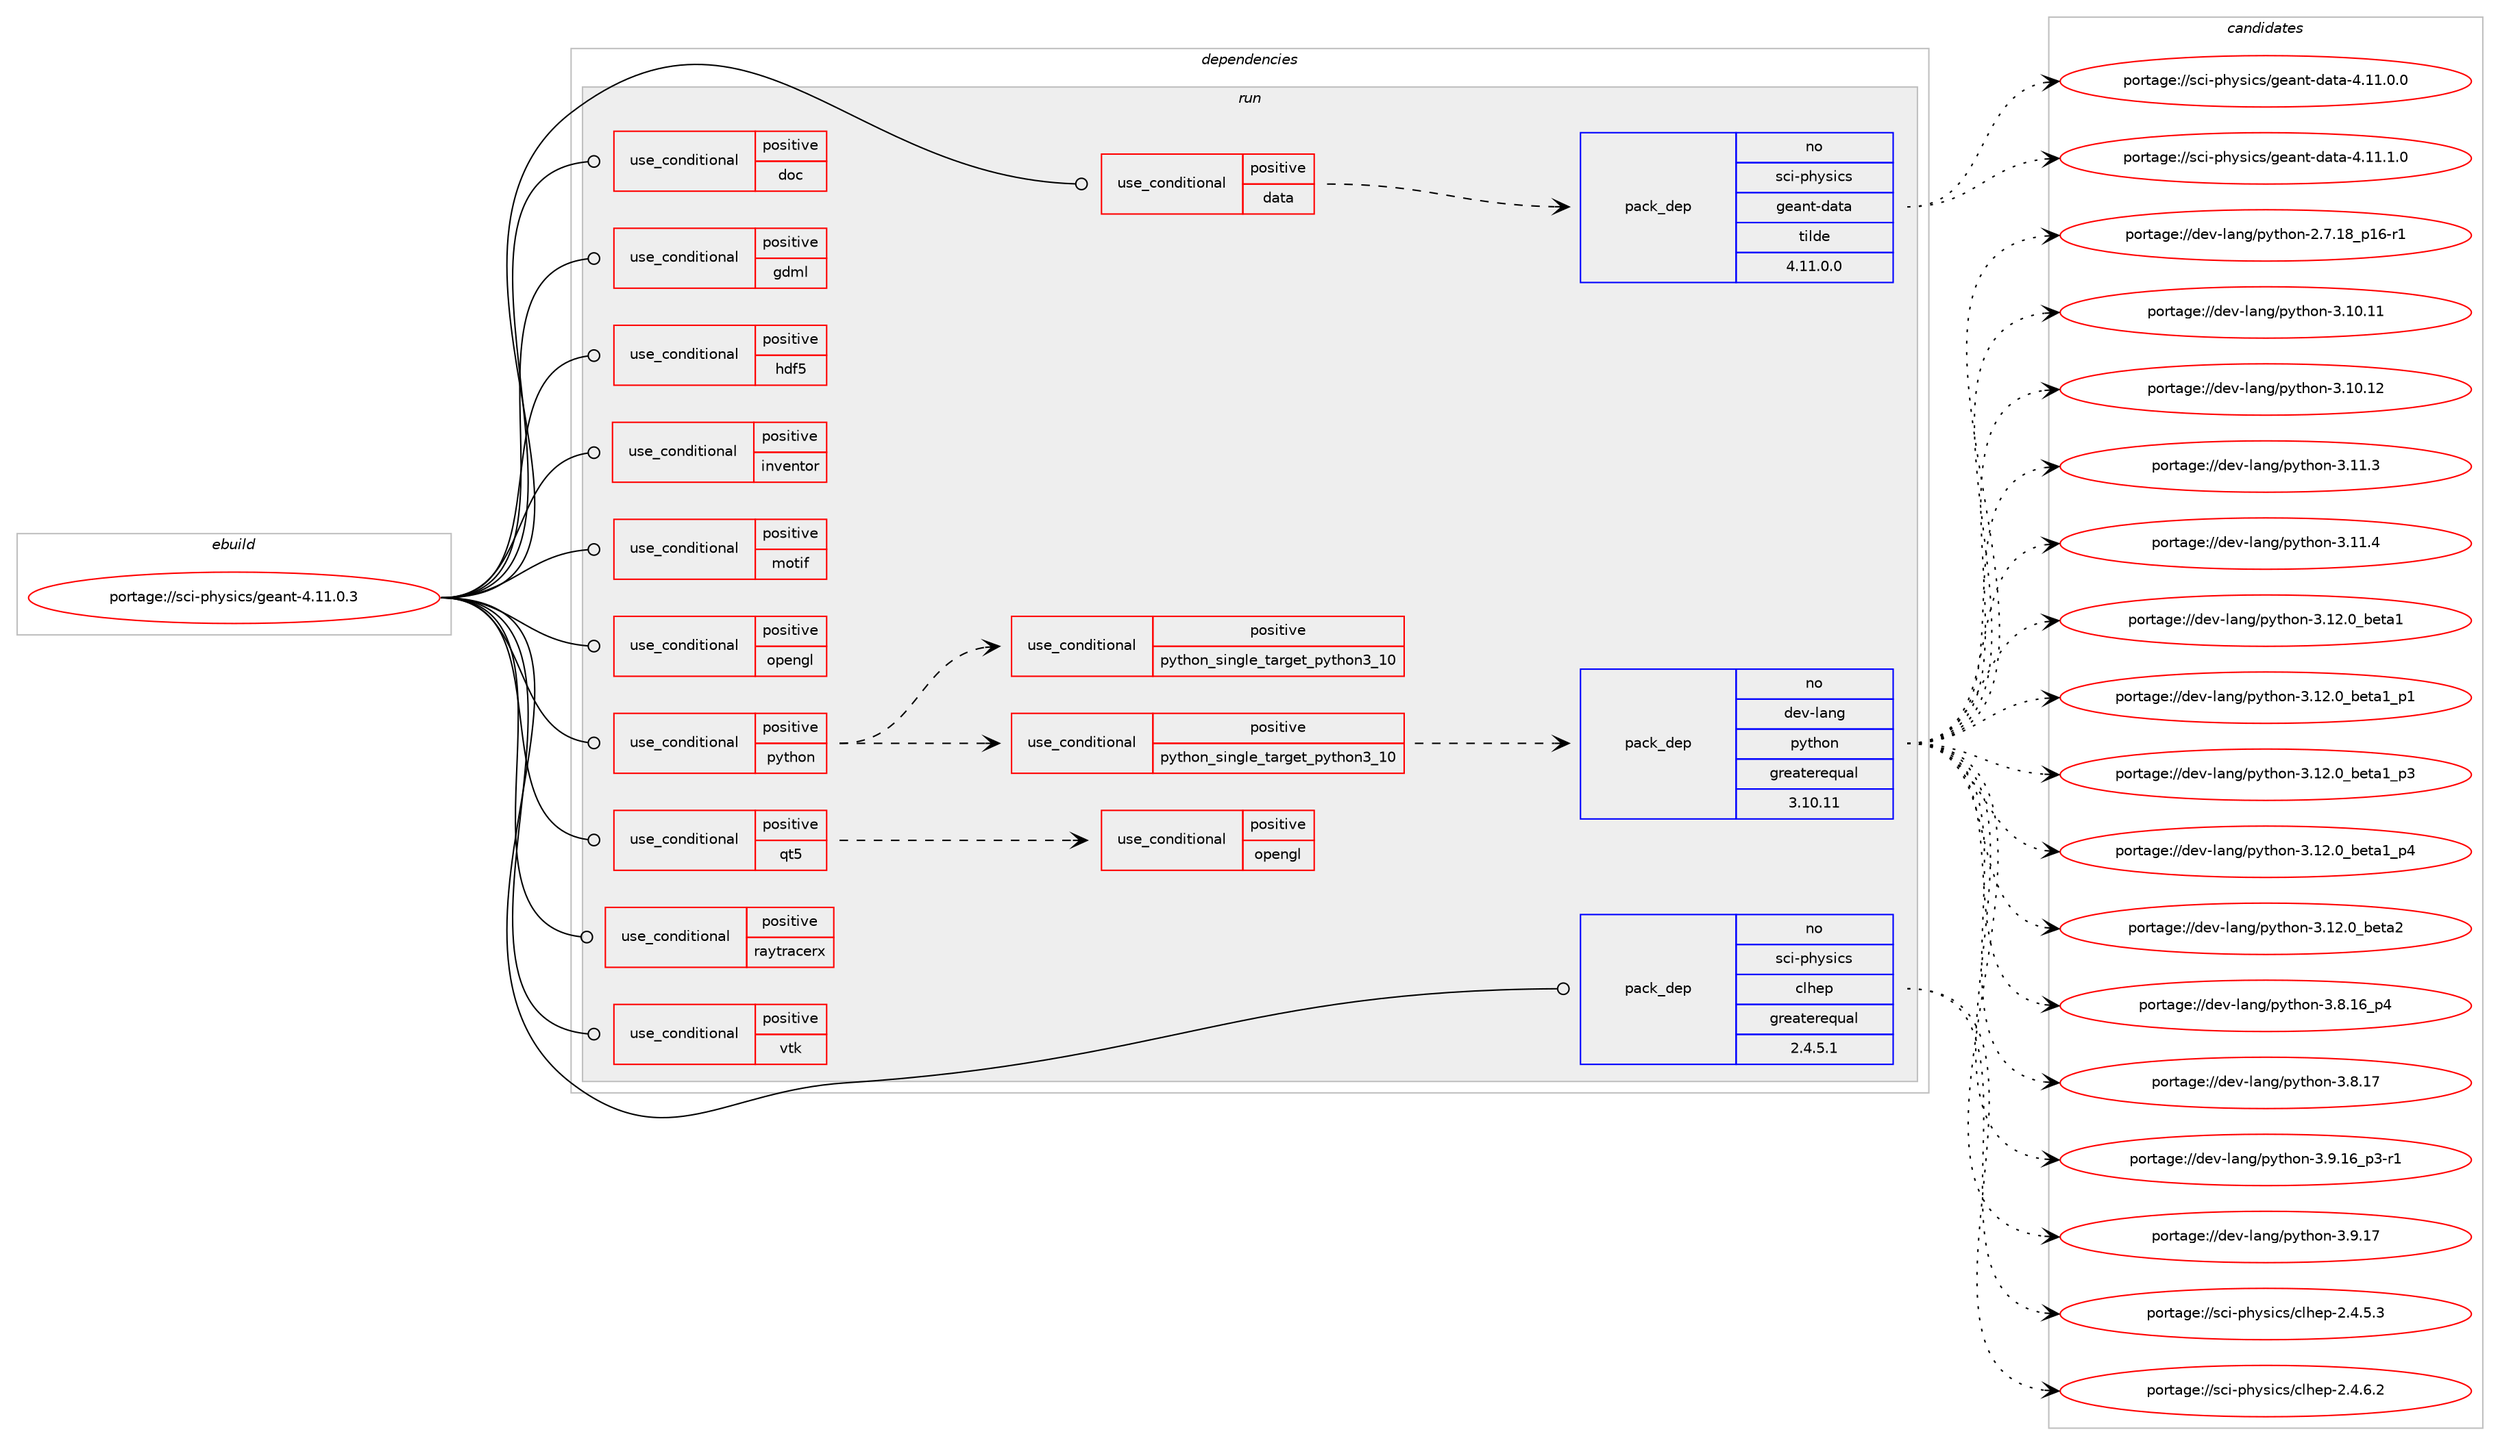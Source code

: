 digraph prolog {

# *************
# Graph options
# *************

newrank=true;
concentrate=true;
compound=true;
graph [rankdir=LR,fontname=Helvetica,fontsize=10,ranksep=1.5];#, ranksep=2.5, nodesep=0.2];
edge  [arrowhead=vee];
node  [fontname=Helvetica,fontsize=10];

# **********
# The ebuild
# **********

subgraph cluster_leftcol {
color=gray;
rank=same;
label=<<i>ebuild</i>>;
id [label="portage://sci-physics/geant-4.11.0.3", color=red, width=4, href="../sci-physics/geant-4.11.0.3.svg"];
}

# ****************
# The dependencies
# ****************

subgraph cluster_midcol {
color=gray;
label=<<i>dependencies</i>>;
subgraph cluster_compile {
fillcolor="#eeeeee";
style=filled;
label=<<i>compile</i>>;
}
subgraph cluster_compileandrun {
fillcolor="#eeeeee";
style=filled;
label=<<i>compile and run</i>>;
}
subgraph cluster_run {
fillcolor="#eeeeee";
style=filled;
label=<<i>run</i>>;
subgraph cond1047 {
dependency1803 [label=<<TABLE BORDER="0" CELLBORDER="1" CELLSPACING="0" CELLPADDING="4"><TR><TD ROWSPAN="3" CELLPADDING="10">use_conditional</TD></TR><TR><TD>positive</TD></TR><TR><TD>data</TD></TR></TABLE>>, shape=none, color=red];
subgraph pack733 {
dependency1804 [label=<<TABLE BORDER="0" CELLBORDER="1" CELLSPACING="0" CELLPADDING="4" WIDTH="220"><TR><TD ROWSPAN="6" CELLPADDING="30">pack_dep</TD></TR><TR><TD WIDTH="110">no</TD></TR><TR><TD>sci-physics</TD></TR><TR><TD>geant-data</TD></TR><TR><TD>tilde</TD></TR><TR><TD>4.11.0.0</TD></TR></TABLE>>, shape=none, color=blue];
}
dependency1803:e -> dependency1804:w [weight=20,style="dashed",arrowhead="vee"];
}
id:e -> dependency1803:w [weight=20,style="solid",arrowhead="odot"];
subgraph cond1048 {
dependency1805 [label=<<TABLE BORDER="0" CELLBORDER="1" CELLSPACING="0" CELLPADDING="4"><TR><TD ROWSPAN="3" CELLPADDING="10">use_conditional</TD></TR><TR><TD>positive</TD></TR><TR><TD>doc</TD></TR></TABLE>>, shape=none, color=red];
# *** BEGIN UNKNOWN DEPENDENCY TYPE (TODO) ***
# dependency1805 -> package_dependency(portage://sci-physics/geant-4.11.0.3,run,no,app-doc,geant-docs,none,[,,],[],[])
# *** END UNKNOWN DEPENDENCY TYPE (TODO) ***

}
id:e -> dependency1805:w [weight=20,style="solid",arrowhead="odot"];
subgraph cond1049 {
dependency1806 [label=<<TABLE BORDER="0" CELLBORDER="1" CELLSPACING="0" CELLPADDING="4"><TR><TD ROWSPAN="3" CELLPADDING="10">use_conditional</TD></TR><TR><TD>positive</TD></TR><TR><TD>gdml</TD></TR></TABLE>>, shape=none, color=red];
# *** BEGIN UNKNOWN DEPENDENCY TYPE (TODO) ***
# dependency1806 -> package_dependency(portage://sci-physics/geant-4.11.0.3,run,no,dev-libs,xerces-c,none,[,,],[],[])
# *** END UNKNOWN DEPENDENCY TYPE (TODO) ***

}
id:e -> dependency1806:w [weight=20,style="solid",arrowhead="odot"];
subgraph cond1050 {
dependency1807 [label=<<TABLE BORDER="0" CELLBORDER="1" CELLSPACING="0" CELLPADDING="4"><TR><TD ROWSPAN="3" CELLPADDING="10">use_conditional</TD></TR><TR><TD>positive</TD></TR><TR><TD>hdf5</TD></TR></TABLE>>, shape=none, color=red];
# *** BEGIN UNKNOWN DEPENDENCY TYPE (TODO) ***
# dependency1807 -> package_dependency(portage://sci-physics/geant-4.11.0.3,run,no,sci-libs,hdf5,none,[,,],[],[use(optenable(threads),none)])
# *** END UNKNOWN DEPENDENCY TYPE (TODO) ***

}
id:e -> dependency1807:w [weight=20,style="solid",arrowhead="odot"];
subgraph cond1051 {
dependency1808 [label=<<TABLE BORDER="0" CELLBORDER="1" CELLSPACING="0" CELLPADDING="4"><TR><TD ROWSPAN="3" CELLPADDING="10">use_conditional</TD></TR><TR><TD>positive</TD></TR><TR><TD>inventor</TD></TR></TABLE>>, shape=none, color=red];
# *** BEGIN UNKNOWN DEPENDENCY TYPE (TODO) ***
# dependency1808 -> package_dependency(portage://sci-physics/geant-4.11.0.3,run,no,media-libs,SoXt,none,[,,],[],[])
# *** END UNKNOWN DEPENDENCY TYPE (TODO) ***

}
id:e -> dependency1808:w [weight=20,style="solid",arrowhead="odot"];
subgraph cond1052 {
dependency1809 [label=<<TABLE BORDER="0" CELLBORDER="1" CELLSPACING="0" CELLPADDING="4"><TR><TD ROWSPAN="3" CELLPADDING="10">use_conditional</TD></TR><TR><TD>positive</TD></TR><TR><TD>motif</TD></TR></TABLE>>, shape=none, color=red];
# *** BEGIN UNKNOWN DEPENDENCY TYPE (TODO) ***
# dependency1809 -> package_dependency(portage://sci-physics/geant-4.11.0.3,run,no,x11-libs,motif,none,[,,],[slot(0)],[])
# *** END UNKNOWN DEPENDENCY TYPE (TODO) ***

}
id:e -> dependency1809:w [weight=20,style="solid",arrowhead="odot"];
subgraph cond1053 {
dependency1810 [label=<<TABLE BORDER="0" CELLBORDER="1" CELLSPACING="0" CELLPADDING="4"><TR><TD ROWSPAN="3" CELLPADDING="10">use_conditional</TD></TR><TR><TD>positive</TD></TR><TR><TD>opengl</TD></TR></TABLE>>, shape=none, color=red];
# *** BEGIN UNKNOWN DEPENDENCY TYPE (TODO) ***
# dependency1810 -> package_dependency(portage://sci-physics/geant-4.11.0.3,run,no,virtual,opengl,none,[,,],[],[])
# *** END UNKNOWN DEPENDENCY TYPE (TODO) ***

}
id:e -> dependency1810:w [weight=20,style="solid",arrowhead="odot"];
subgraph cond1054 {
dependency1811 [label=<<TABLE BORDER="0" CELLBORDER="1" CELLSPACING="0" CELLPADDING="4"><TR><TD ROWSPAN="3" CELLPADDING="10">use_conditional</TD></TR><TR><TD>positive</TD></TR><TR><TD>python</TD></TR></TABLE>>, shape=none, color=red];
subgraph cond1055 {
dependency1812 [label=<<TABLE BORDER="0" CELLBORDER="1" CELLSPACING="0" CELLPADDING="4"><TR><TD ROWSPAN="3" CELLPADDING="10">use_conditional</TD></TR><TR><TD>positive</TD></TR><TR><TD>python_single_target_python3_10</TD></TR></TABLE>>, shape=none, color=red];
subgraph pack734 {
dependency1813 [label=<<TABLE BORDER="0" CELLBORDER="1" CELLSPACING="0" CELLPADDING="4" WIDTH="220"><TR><TD ROWSPAN="6" CELLPADDING="30">pack_dep</TD></TR><TR><TD WIDTH="110">no</TD></TR><TR><TD>dev-lang</TD></TR><TR><TD>python</TD></TR><TR><TD>greaterequal</TD></TR><TR><TD>3.10.11</TD></TR></TABLE>>, shape=none, color=blue];
}
dependency1812:e -> dependency1813:w [weight=20,style="dashed",arrowhead="vee"];
}
dependency1811:e -> dependency1812:w [weight=20,style="dashed",arrowhead="vee"];
subgraph cond1056 {
dependency1814 [label=<<TABLE BORDER="0" CELLBORDER="1" CELLSPACING="0" CELLPADDING="4"><TR><TD ROWSPAN="3" CELLPADDING="10">use_conditional</TD></TR><TR><TD>positive</TD></TR><TR><TD>python_single_target_python3_10</TD></TR></TABLE>>, shape=none, color=red];
# *** BEGIN UNKNOWN DEPENDENCY TYPE (TODO) ***
# dependency1814 -> package_dependency(portage://sci-physics/geant-4.11.0.3,run,no,dev-libs,boost,none,[,,],any_same_slot,[use(enable(python),none),use(enable(python_targets_python3_10),negative)])
# *** END UNKNOWN DEPENDENCY TYPE (TODO) ***

}
dependency1811:e -> dependency1814:w [weight=20,style="dashed",arrowhead="vee"];
}
id:e -> dependency1811:w [weight=20,style="solid",arrowhead="odot"];
subgraph cond1057 {
dependency1815 [label=<<TABLE BORDER="0" CELLBORDER="1" CELLSPACING="0" CELLPADDING="4"><TR><TD ROWSPAN="3" CELLPADDING="10">use_conditional</TD></TR><TR><TD>positive</TD></TR><TR><TD>qt5</TD></TR></TABLE>>, shape=none, color=red];
# *** BEGIN UNKNOWN DEPENDENCY TYPE (TODO) ***
# dependency1815 -> package_dependency(portage://sci-physics/geant-4.11.0.3,run,no,dev-qt,qt3d,none,[,,],[slot(5)],[])
# *** END UNKNOWN DEPENDENCY TYPE (TODO) ***

# *** BEGIN UNKNOWN DEPENDENCY TYPE (TODO) ***
# dependency1815 -> package_dependency(portage://sci-physics/geant-4.11.0.3,run,no,dev-qt,qtcore,none,[,,],[slot(5)],[])
# *** END UNKNOWN DEPENDENCY TYPE (TODO) ***

# *** BEGIN UNKNOWN DEPENDENCY TYPE (TODO) ***
# dependency1815 -> package_dependency(portage://sci-physics/geant-4.11.0.3,run,no,dev-qt,qtgui,none,[,,],[slot(5)],[])
# *** END UNKNOWN DEPENDENCY TYPE (TODO) ***

# *** BEGIN UNKNOWN DEPENDENCY TYPE (TODO) ***
# dependency1815 -> package_dependency(portage://sci-physics/geant-4.11.0.3,run,no,dev-qt,qtprintsupport,none,[,,],[slot(5)],[])
# *** END UNKNOWN DEPENDENCY TYPE (TODO) ***

# *** BEGIN UNKNOWN DEPENDENCY TYPE (TODO) ***
# dependency1815 -> package_dependency(portage://sci-physics/geant-4.11.0.3,run,no,dev-qt,qtwidgets,none,[,,],[slot(5)],[])
# *** END UNKNOWN DEPENDENCY TYPE (TODO) ***

subgraph cond1058 {
dependency1816 [label=<<TABLE BORDER="0" CELLBORDER="1" CELLSPACING="0" CELLPADDING="4"><TR><TD ROWSPAN="3" CELLPADDING="10">use_conditional</TD></TR><TR><TD>positive</TD></TR><TR><TD>opengl</TD></TR></TABLE>>, shape=none, color=red];
# *** BEGIN UNKNOWN DEPENDENCY TYPE (TODO) ***
# dependency1816 -> package_dependency(portage://sci-physics/geant-4.11.0.3,run,no,dev-qt,qtopengl,none,[,,],[slot(5)],[])
# *** END UNKNOWN DEPENDENCY TYPE (TODO) ***

}
dependency1815:e -> dependency1816:w [weight=20,style="dashed",arrowhead="vee"];
}
id:e -> dependency1815:w [weight=20,style="solid",arrowhead="odot"];
subgraph cond1059 {
dependency1817 [label=<<TABLE BORDER="0" CELLBORDER="1" CELLSPACING="0" CELLPADDING="4"><TR><TD ROWSPAN="3" CELLPADDING="10">use_conditional</TD></TR><TR><TD>positive</TD></TR><TR><TD>raytracerx</TD></TR></TABLE>>, shape=none, color=red];
# *** BEGIN UNKNOWN DEPENDENCY TYPE (TODO) ***
# dependency1817 -> package_dependency(portage://sci-physics/geant-4.11.0.3,run,no,x11-libs,libX11,none,[,,],[],[])
# *** END UNKNOWN DEPENDENCY TYPE (TODO) ***

# *** BEGIN UNKNOWN DEPENDENCY TYPE (TODO) ***
# dependency1817 -> package_dependency(portage://sci-physics/geant-4.11.0.3,run,no,x11-libs,libXmu,none,[,,],[],[])
# *** END UNKNOWN DEPENDENCY TYPE (TODO) ***

}
id:e -> dependency1817:w [weight=20,style="solid",arrowhead="odot"];
subgraph cond1060 {
dependency1818 [label=<<TABLE BORDER="0" CELLBORDER="1" CELLSPACING="0" CELLPADDING="4"><TR><TD ROWSPAN="3" CELLPADDING="10">use_conditional</TD></TR><TR><TD>positive</TD></TR><TR><TD>vtk</TD></TR></TABLE>>, shape=none, color=red];
# *** BEGIN UNKNOWN DEPENDENCY TYPE (TODO) ***
# dependency1818 -> package_dependency(portage://sci-physics/geant-4.11.0.3,run,no,sci-libs,vtk,none,[,,],any_same_slot,[use(enable(qt5),none)])
# *** END UNKNOWN DEPENDENCY TYPE (TODO) ***

}
id:e -> dependency1818:w [weight=20,style="solid",arrowhead="odot"];
# *** BEGIN UNKNOWN DEPENDENCY TYPE (TODO) ***
# id -> package_dependency(portage://sci-physics/geant-4.11.0.3,run,no,dev-libs,expat,none,[,,],[],[])
# *** END UNKNOWN DEPENDENCY TYPE (TODO) ***

subgraph pack735 {
dependency1819 [label=<<TABLE BORDER="0" CELLBORDER="1" CELLSPACING="0" CELLPADDING="4" WIDTH="220"><TR><TD ROWSPAN="6" CELLPADDING="30">pack_dep</TD></TR><TR><TD WIDTH="110">no</TD></TR><TR><TD>sci-physics</TD></TR><TR><TD>clhep</TD></TR><TR><TD>greaterequal</TD></TR><TR><TD>2.4.5.1</TD></TR></TABLE>>, shape=none, color=blue];
}
id:e -> dependency1819:w [weight=20,style="solid",arrowhead="odot"];
}
}

# **************
# The candidates
# **************

subgraph cluster_choices {
rank=same;
color=gray;
label=<<i>candidates</i>>;

subgraph choice733 {
color=black;
nodesep=1;
choice1159910545112104121115105991154710310197110116451009711697455246494946484648 [label="portage://sci-physics/geant-data-4.11.0.0", color=red, width=4,href="../sci-physics/geant-data-4.11.0.0.svg"];
choice1159910545112104121115105991154710310197110116451009711697455246494946494648 [label="portage://sci-physics/geant-data-4.11.1.0", color=red, width=4,href="../sci-physics/geant-data-4.11.1.0.svg"];
dependency1804:e -> choice1159910545112104121115105991154710310197110116451009711697455246494946484648:w [style=dotted,weight="100"];
dependency1804:e -> choice1159910545112104121115105991154710310197110116451009711697455246494946494648:w [style=dotted,weight="100"];
}
subgraph choice734 {
color=black;
nodesep=1;
choice100101118451089711010347112121116104111110455046554649569511249544511449 [label="portage://dev-lang/python-2.7.18_p16-r1", color=red, width=4,href="../dev-lang/python-2.7.18_p16-r1.svg"];
choice1001011184510897110103471121211161041111104551464948464949 [label="portage://dev-lang/python-3.10.11", color=red, width=4,href="../dev-lang/python-3.10.11.svg"];
choice1001011184510897110103471121211161041111104551464948464950 [label="portage://dev-lang/python-3.10.12", color=red, width=4,href="../dev-lang/python-3.10.12.svg"];
choice10010111845108971101034711212111610411111045514649494651 [label="portage://dev-lang/python-3.11.3", color=red, width=4,href="../dev-lang/python-3.11.3.svg"];
choice10010111845108971101034711212111610411111045514649494652 [label="portage://dev-lang/python-3.11.4", color=red, width=4,href="../dev-lang/python-3.11.4.svg"];
choice1001011184510897110103471121211161041111104551464950464895981011169749 [label="portage://dev-lang/python-3.12.0_beta1", color=red, width=4,href="../dev-lang/python-3.12.0_beta1.svg"];
choice10010111845108971101034711212111610411111045514649504648959810111697499511249 [label="portage://dev-lang/python-3.12.0_beta1_p1", color=red, width=4,href="../dev-lang/python-3.12.0_beta1_p1.svg"];
choice10010111845108971101034711212111610411111045514649504648959810111697499511251 [label="portage://dev-lang/python-3.12.0_beta1_p3", color=red, width=4,href="../dev-lang/python-3.12.0_beta1_p3.svg"];
choice10010111845108971101034711212111610411111045514649504648959810111697499511252 [label="portage://dev-lang/python-3.12.0_beta1_p4", color=red, width=4,href="../dev-lang/python-3.12.0_beta1_p4.svg"];
choice1001011184510897110103471121211161041111104551464950464895981011169750 [label="portage://dev-lang/python-3.12.0_beta2", color=red, width=4,href="../dev-lang/python-3.12.0_beta2.svg"];
choice100101118451089711010347112121116104111110455146564649549511252 [label="portage://dev-lang/python-3.8.16_p4", color=red, width=4,href="../dev-lang/python-3.8.16_p4.svg"];
choice10010111845108971101034711212111610411111045514656464955 [label="portage://dev-lang/python-3.8.17", color=red, width=4,href="../dev-lang/python-3.8.17.svg"];
choice1001011184510897110103471121211161041111104551465746495495112514511449 [label="portage://dev-lang/python-3.9.16_p3-r1", color=red, width=4,href="../dev-lang/python-3.9.16_p3-r1.svg"];
choice10010111845108971101034711212111610411111045514657464955 [label="portage://dev-lang/python-3.9.17", color=red, width=4,href="../dev-lang/python-3.9.17.svg"];
dependency1813:e -> choice100101118451089711010347112121116104111110455046554649569511249544511449:w [style=dotted,weight="100"];
dependency1813:e -> choice1001011184510897110103471121211161041111104551464948464949:w [style=dotted,weight="100"];
dependency1813:e -> choice1001011184510897110103471121211161041111104551464948464950:w [style=dotted,weight="100"];
dependency1813:e -> choice10010111845108971101034711212111610411111045514649494651:w [style=dotted,weight="100"];
dependency1813:e -> choice10010111845108971101034711212111610411111045514649494652:w [style=dotted,weight="100"];
dependency1813:e -> choice1001011184510897110103471121211161041111104551464950464895981011169749:w [style=dotted,weight="100"];
dependency1813:e -> choice10010111845108971101034711212111610411111045514649504648959810111697499511249:w [style=dotted,weight="100"];
dependency1813:e -> choice10010111845108971101034711212111610411111045514649504648959810111697499511251:w [style=dotted,weight="100"];
dependency1813:e -> choice10010111845108971101034711212111610411111045514649504648959810111697499511252:w [style=dotted,weight="100"];
dependency1813:e -> choice1001011184510897110103471121211161041111104551464950464895981011169750:w [style=dotted,weight="100"];
dependency1813:e -> choice100101118451089711010347112121116104111110455146564649549511252:w [style=dotted,weight="100"];
dependency1813:e -> choice10010111845108971101034711212111610411111045514656464955:w [style=dotted,weight="100"];
dependency1813:e -> choice1001011184510897110103471121211161041111104551465746495495112514511449:w [style=dotted,weight="100"];
dependency1813:e -> choice10010111845108971101034711212111610411111045514657464955:w [style=dotted,weight="100"];
}
subgraph choice735 {
color=black;
nodesep=1;
choice11599105451121041211151059911547991081041011124550465246534651 [label="portage://sci-physics/clhep-2.4.5.3", color=red, width=4,href="../sci-physics/clhep-2.4.5.3.svg"];
choice11599105451121041211151059911547991081041011124550465246544650 [label="portage://sci-physics/clhep-2.4.6.2", color=red, width=4,href="../sci-physics/clhep-2.4.6.2.svg"];
dependency1819:e -> choice11599105451121041211151059911547991081041011124550465246534651:w [style=dotted,weight="100"];
dependency1819:e -> choice11599105451121041211151059911547991081041011124550465246544650:w [style=dotted,weight="100"];
}
}

}
